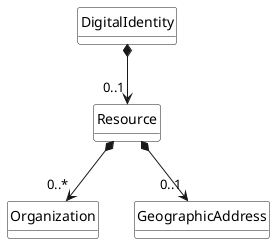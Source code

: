 ------------------------
/Users/laurenz/graphql-mongodb/uml_diagramms/Resource_GeographicAddress.png

@startuml AllPivotModelsCombined
hide circle
hide methods
hide stereotype
show <<Enumeration>> stereotype
skinparam class {
   BackgroundColor #FFFFFF
}

class DigitalIdentity {

}

class Resource {

}

class Organization {

}

class GeographicAddress {

}

DigitalIdentity *-->  "0..1" Resource

Resource *--> "0..1" GeographicAddress

Resource *--> "0..*" Organization

@enduml

PlantUML version 1.2019.00(Sun Jan 13 16:46:42 CET 2019)
(GPL source distribution)
Java Runtime: OpenJDK Runtime Environment
JVM: OpenJDK 64-Bit Server VM
Java Version: 13+13-Ubuntu-0ubunt1
Operating System: Linux
OS Version: 5.0.0-37-generic
Default Encoding: UTF-8
Language: en
Country: US

------------------------
